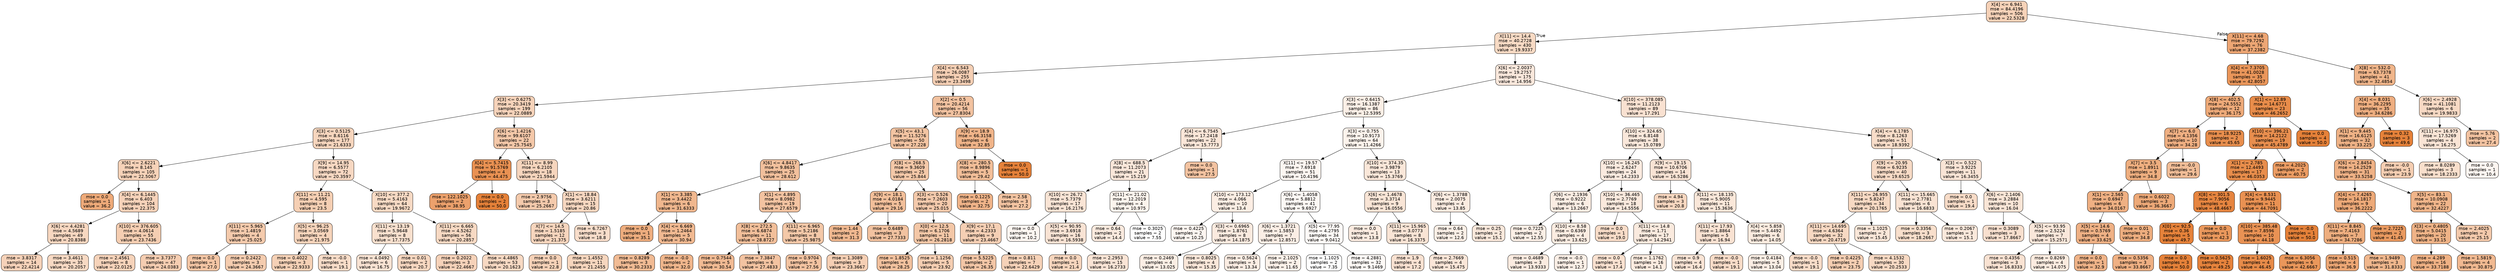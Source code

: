 digraph Tree {
node [shape=box, style="filled, rounded", color="black", fontname=helvetica] ;
edge [fontname=helvetica] ;
0 [label="X[4] <= 6.941\nmse = 84.4196\nsamples = 506\nvalue = 22.5328", fillcolor="#e581395b"] ;
1 [label="X[11] <= 14.4\nmse = 40.2728\nsamples = 430\nvalue = 19.9337", fillcolor="#e581394b"] ;
0 -> 1 [labeldistance=2.5, labelangle=45, headlabel="True"] ;
2 [label="X[4] <= 6.543\nmse = 26.0087\nsamples = 255\nvalue = 23.3498", fillcolor="#e5813960"] ;
1 -> 2 ;
3 [label="X[3] <= 0.6275\nmse = 20.3419\nsamples = 199\nvalue = 22.0889", fillcolor="#e5813958"] ;
2 -> 3 ;
4 [label="X[3] <= 0.5125\nmse = 8.6116\nsamples = 177\nvalue = 21.6333", fillcolor="#e5813955"] ;
3 -> 4 ;
5 [label="X[6] <= 2.6221\nmse = 8.145\nsamples = 105\nvalue = 22.5067", fillcolor="#e581395b"] ;
4 -> 5 ;
6 [label="mse = 0.0\nsamples = 1\nvalue = 36.2", fillcolor="#e58139ac"] ;
5 -> 6 ;
7 [label="X[4] <= 6.1445\nmse = 6.403\nsamples = 104\nvalue = 22.375", fillcolor="#e581395a"] ;
5 -> 7 ;
8 [label="X[6] <= 4.4281\nmse = 4.5689\nsamples = 49\nvalue = 20.8388", fillcolor="#e5813951"] ;
7 -> 8 ;
9 [label="mse = 3.8317\nsamples = 14\nvalue = 22.4214", fillcolor="#e581395a"] ;
8 -> 9 ;
10 [label="mse = 3.4611\nsamples = 35\nvalue = 20.2057", fillcolor="#e581394d"] ;
8 -> 10 ;
11 [label="X[10] <= 376.605\nmse = 4.0614\nsamples = 55\nvalue = 23.7436", fillcolor="#e5813962"] ;
7 -> 11 ;
12 [label="mse = 2.4561\nsamples = 8\nvalue = 22.0125", fillcolor="#e5813958"] ;
11 -> 12 ;
13 [label="mse = 3.7377\nsamples = 47\nvalue = 24.0383", fillcolor="#e5813964"] ;
11 -> 13 ;
14 [label="X[9] <= 14.95\nmse = 6.5577\nsamples = 72\nvalue = 20.3597", fillcolor="#e581394e"] ;
4 -> 14 ;
15 [label="X[11] <= 11.21\nmse = 4.595\nsamples = 8\nvalue = 23.5", fillcolor="#e5813961"] ;
14 -> 15 ;
16 [label="X[11] <= 5.965\nmse = 1.4819\nsamples = 4\nvalue = 25.025", fillcolor="#e581396a"] ;
15 -> 16 ;
17 [label="mse = 0.0\nsamples = 1\nvalue = 27.0", fillcolor="#e5813975"] ;
16 -> 17 ;
18 [label="mse = 0.2422\nsamples = 3\nvalue = 24.3667", fillcolor="#e5813966"] ;
16 -> 18 ;
19 [label="X[5] <= 96.25\nmse = 3.0569\nsamples = 4\nvalue = 21.975", fillcolor="#e5813957"] ;
15 -> 19 ;
20 [label="mse = 0.4022\nsamples = 3\nvalue = 22.9333", fillcolor="#e581395d"] ;
19 -> 20 ;
21 [label="mse = -0.0\nsamples = 1\nvalue = 19.1", fillcolor="#e5813946"] ;
19 -> 21 ;
22 [label="X[10] <= 377.2\nmse = 5.4163\nsamples = 64\nvalue = 19.9672", fillcolor="#e581394b"] ;
14 -> 22 ;
23 [label="X[11] <= 13.19\nmse = 5.9648\nsamples = 8\nvalue = 17.7375", fillcolor="#e581393e"] ;
22 -> 23 ;
24 [label="mse = 4.0492\nsamples = 6\nvalue = 16.75", fillcolor="#e5813938"] ;
23 -> 24 ;
25 [label="mse = 0.01\nsamples = 2\nvalue = 20.7", fillcolor="#e5813950"] ;
23 -> 25 ;
26 [label="X[11] <= 6.665\nmse = 4.5262\nsamples = 56\nvalue = 20.2857", fillcolor="#e581394d"] ;
22 -> 26 ;
27 [label="mse = 0.2022\nsamples = 3\nvalue = 22.4667", fillcolor="#e581395a"] ;
26 -> 27 ;
28 [label="mse = 4.4865\nsamples = 53\nvalue = 20.1623", fillcolor="#e581394d"] ;
26 -> 28 ;
29 [label="X[6] <= 1.4216\nmse = 99.6107\nsamples = 22\nvalue = 25.7545", fillcolor="#e581396e"] ;
3 -> 29 ;
30 [label="X[4] <= 5.7415\nmse = 91.5769\nsamples = 4\nvalue = 44.475", fillcolor="#e58139de"] ;
29 -> 30 ;
31 [label="mse = 122.1025\nsamples = 2\nvalue = 38.95", fillcolor="#e58139bd"] ;
30 -> 31 ;
32 [label="mse = 0.0\nsamples = 2\nvalue = 50.0", fillcolor="#e58139ff"] ;
30 -> 32 ;
33 [label="X[11] <= 8.99\nmse = 6.2105\nsamples = 18\nvalue = 21.5944", fillcolor="#e5813955"] ;
29 -> 33 ;
34 [label="mse = 2.9756\nsamples = 3\nvalue = 25.2667", fillcolor="#e581396b"] ;
33 -> 34 ;
35 [label="X[1] <= 18.84\nmse = 3.6211\nsamples = 15\nvalue = 20.86", fillcolor="#e5813951"] ;
33 -> 35 ;
36 [label="X[7] <= 14.5\nmse = 1.5185\nsamples = 12\nvalue = 21.375", fillcolor="#e5813954"] ;
35 -> 36 ;
37 [label="mse = 0.0\nsamples = 1\nvalue = 22.8", fillcolor="#e581395c"] ;
36 -> 37 ;
38 [label="mse = 1.4552\nsamples = 11\nvalue = 21.2455", fillcolor="#e5813953"] ;
36 -> 38 ;
39 [label="mse = 6.7267\nsamples = 3\nvalue = 18.8", fillcolor="#e5813944"] ;
35 -> 39 ;
40 [label="X[2] <= 0.5\nmse = 20.4214\nsamples = 56\nvalue = 27.8304", fillcolor="#e581397a"] ;
2 -> 40 ;
41 [label="X[5] <= 43.1\nmse = 11.5276\nsamples = 50\nvalue = 27.228", fillcolor="#e5813977"] ;
40 -> 41 ;
42 [label="X[6] <= 4.8417\nmse = 9.8635\nsamples = 25\nvalue = 28.612", fillcolor="#e581397f"] ;
41 -> 42 ;
43 [label="X[1] <= 3.385\nmse = 3.4422\nsamples = 6\nvalue = 31.6333", fillcolor="#e5813991"] ;
42 -> 43 ;
44 [label="mse = 0.0\nsamples = 1\nvalue = 35.1", fillcolor="#e58139a6"] ;
43 -> 44 ;
45 [label="X[4] <= 6.669\nmse = 1.2464\nsamples = 5\nvalue = 30.94", fillcolor="#e581398d"] ;
43 -> 45 ;
46 [label="mse = 0.8289\nsamples = 3\nvalue = 30.2333", fillcolor="#e5813989"] ;
45 -> 46 ;
47 [label="mse = -0.0\nsamples = 2\nvalue = 32.0", fillcolor="#e5813993"] ;
45 -> 47 ;
48 [label="X[1] <= 4.895\nmse = 8.0982\nsamples = 19\nvalue = 27.6579", fillcolor="#e5813979"] ;
42 -> 48 ;
49 [label="X[8] <= 272.5\nmse = 6.6874\nsamples = 11\nvalue = 28.8727", fillcolor="#e5813981"] ;
48 -> 49 ;
50 [label="mse = 0.7544\nsamples = 5\nvalue = 30.54", fillcolor="#e581398b"] ;
49 -> 50 ;
51 [label="mse = 7.3847\nsamples = 6\nvalue = 27.4833", fillcolor="#e5813978"] ;
49 -> 51 ;
52 [label="X[11] <= 6.965\nmse = 5.2186\nsamples = 8\nvalue = 25.9875", fillcolor="#e581396f"] ;
48 -> 52 ;
53 [label="mse = 0.9704\nsamples = 5\nvalue = 27.56", fillcolor="#e5813979"] ;
52 -> 53 ;
54 [label="mse = 1.3089\nsamples = 3\nvalue = 23.3667", fillcolor="#e5813960"] ;
52 -> 54 ;
55 [label="X[8] <= 268.5\nmse = 9.3609\nsamples = 25\nvalue = 25.844", fillcolor="#e581396f"] ;
41 -> 55 ;
56 [label="X[9] <= 18.1\nmse = 4.0184\nsamples = 5\nvalue = 29.16", fillcolor="#e5813982"] ;
55 -> 56 ;
57 [label="mse = 1.44\nsamples = 2\nvalue = 31.3", fillcolor="#e581398f"] ;
56 -> 57 ;
58 [label="mse = 0.6489\nsamples = 3\nvalue = 27.7333", fillcolor="#e581397a"] ;
56 -> 58 ;
59 [label="X[3] <= 0.526\nmse = 7.2603\nsamples = 20\nvalue = 25.015", fillcolor="#e581396a"] ;
55 -> 59 ;
60 [label="X[0] <= 12.5\nmse = 6.1706\nsamples = 11\nvalue = 26.2818", fillcolor="#e5813971"] ;
59 -> 60 ;
61 [label="mse = 1.8525\nsamples = 6\nvalue = 28.25", fillcolor="#e581397d"] ;
60 -> 61 ;
62 [label="mse = 1.1256\nsamples = 5\nvalue = 23.92", fillcolor="#e5813963"] ;
60 -> 62 ;
63 [label="X[9] <= 17.1\nmse = 4.2333\nsamples = 9\nvalue = 23.4667", fillcolor="#e5813960"] ;
59 -> 63 ;
64 [label="mse = 5.5225\nsamples = 2\nvalue = 26.35", fillcolor="#e5813972"] ;
63 -> 64 ;
65 [label="mse = 0.811\nsamples = 7\nvalue = 22.6429", fillcolor="#e581395b"] ;
63 -> 65 ;
66 [label="X[9] <= 18.9\nmse = 66.3158\nsamples = 6\nvalue = 32.85", fillcolor="#e5813998"] ;
40 -> 66 ;
67 [label="X[8] <= 280.5\nmse = 8.9896\nsamples = 5\nvalue = 29.42", fillcolor="#e5813984"] ;
66 -> 67 ;
68 [label="mse = 0.1225\nsamples = 2\nvalue = 32.75", fillcolor="#e5813998"] ;
67 -> 68 ;
69 [label="mse = 2.58\nsamples = 3\nvalue = 27.2", fillcolor="#e5813977"] ;
67 -> 69 ;
70 [label="mse = 0.0\nsamples = 1\nvalue = 50.0", fillcolor="#e58139ff"] ;
66 -> 70 ;
71 [label="X[6] <= 2.0037\nmse = 19.2757\nsamples = 175\nvalue = 14.956", fillcolor="#e581392d"] ;
1 -> 71 ;
72 [label="X[3] <= 0.6415\nmse = 16.1387\nsamples = 86\nvalue = 12.5395", fillcolor="#e581391f"] ;
71 -> 72 ;
73 [label="X[4] <= 6.7545\nmse = 17.2418\nsamples = 22\nvalue = 15.7773", fillcolor="#e5813932"] ;
72 -> 73 ;
74 [label="X[8] <= 688.5\nmse = 11.2073\nsamples = 21\nvalue = 15.219", fillcolor="#e581392f"] ;
73 -> 74 ;
75 [label="X[10] <= 26.72\nmse = 5.7379\nsamples = 17\nvalue = 16.2176", fillcolor="#e5813935"] ;
74 -> 75 ;
76 [label="mse = 0.0\nsamples = 1\nvalue = 10.2", fillcolor="#e5813911"] ;
75 -> 76 ;
77 [label="X[5] <= 90.95\nmse = 3.6918\nsamples = 16\nvalue = 16.5938", fillcolor="#e5813937"] ;
75 -> 77 ;
78 [label="mse = 0.0\nsamples = 1\nvalue = 21.4", fillcolor="#e5813954"] ;
77 -> 78 ;
79 [label="mse = 2.2953\nsamples = 15\nvalue = 16.2733", fillcolor="#e5813935"] ;
77 -> 79 ;
80 [label="X[11] <= 21.02\nmse = 12.2019\nsamples = 4\nvalue = 10.975", fillcolor="#e5813916"] ;
74 -> 80 ;
81 [label="mse = 0.64\nsamples = 2\nvalue = 14.4", fillcolor="#e581392a"] ;
80 -> 81 ;
82 [label="mse = 0.3025\nsamples = 2\nvalue = 7.55", fillcolor="#e5813901"] ;
80 -> 82 ;
83 [label="mse = 0.0\nsamples = 1\nvalue = 27.5", fillcolor="#e5813978"] ;
73 -> 83 ;
84 [label="X[3] <= 0.755\nmse = 10.9173\nsamples = 64\nvalue = 11.4266", fillcolor="#e5813918"] ;
72 -> 84 ;
85 [label="X[11] <= 19.57\nmse = 7.6918\nsamples = 51\nvalue = 10.4196", fillcolor="#e5813912"] ;
84 -> 85 ;
86 [label="X[10] <= 173.12\nmse = 4.066\nsamples = 10\nvalue = 13.4", fillcolor="#e5813924"] ;
85 -> 86 ;
87 [label="mse = 0.4225\nsamples = 2\nvalue = 10.25", fillcolor="#e5813911"] ;
86 -> 87 ;
88 [label="X[3] <= 0.6965\nmse = 1.8761\nsamples = 8\nvalue = 14.1875", fillcolor="#e5813929"] ;
86 -> 88 ;
89 [label="mse = 0.2469\nsamples = 4\nvalue = 13.025", fillcolor="#e5813922"] ;
88 -> 89 ;
90 [label="mse = 0.8025\nsamples = 4\nvalue = 15.35", fillcolor="#e5813930"] ;
88 -> 90 ;
91 [label="X[6] <= 1.4058\nmse = 5.8812\nsamples = 41\nvalue = 9.6927", fillcolor="#e581390e"] ;
85 -> 91 ;
92 [label="X[6] <= 1.3721\nmse = 1.5853\nsamples = 7\nvalue = 12.8571", fillcolor="#e5813921"] ;
91 -> 92 ;
93 [label="mse = 0.5624\nsamples = 5\nvalue = 13.34", fillcolor="#e5813924"] ;
92 -> 93 ;
94 [label="mse = 2.1025\nsamples = 2\nvalue = 11.65", fillcolor="#e581391a"] ;
92 -> 94 ;
95 [label="X[5] <= 77.95\nmse = 4.2795\nsamples = 34\nvalue = 9.0412", fillcolor="#e581390a"] ;
91 -> 95 ;
96 [label="mse = 1.1025\nsamples = 2\nvalue = 7.35", fillcolor="#e5813900"] ;
95 -> 96 ;
97 [label="mse = 4.2881\nsamples = 32\nvalue = 9.1469", fillcolor="#e581390b"] ;
95 -> 97 ;
98 [label="X[10] <= 374.35\nmse = 3.9879\nsamples = 13\nvalue = 15.3769", fillcolor="#e5813930"] ;
84 -> 98 ;
99 [label="X[6] <= 1.4678\nmse = 3.3714\nsamples = 9\nvalue = 16.0556", fillcolor="#e5813934"] ;
98 -> 99 ;
100 [label="mse = 0.0\nsamples = 1\nvalue = 13.8", fillcolor="#e5813927"] ;
99 -> 100 ;
101 [label="X[11] <= 15.965\nmse = 3.0773\nsamples = 8\nvalue = 16.3375", fillcolor="#e5813936"] ;
99 -> 101 ;
102 [label="mse = 1.9\nsamples = 4\nvalue = 17.2", fillcolor="#e581393b"] ;
101 -> 102 ;
103 [label="mse = 2.7669\nsamples = 4\nvalue = 15.475", fillcolor="#e5813931"] ;
101 -> 103 ;
104 [label="X[6] <= 1.3788\nmse = 2.0075\nsamples = 4\nvalue = 13.85", fillcolor="#e5813927"] ;
98 -> 104 ;
105 [label="mse = 0.64\nsamples = 2\nvalue = 12.6", fillcolor="#e581391f"] ;
104 -> 105 ;
106 [label="mse = 0.25\nsamples = 2\nvalue = 15.1", fillcolor="#e581392e"] ;
104 -> 106 ;
107 [label="X[10] <= 378.085\nmse = 11.2123\nsamples = 89\nvalue = 17.291", fillcolor="#e581393b"] ;
71 -> 107 ;
108 [label="X[10] <= 324.65\nmse = 6.8148\nsamples = 38\nvalue = 15.0789", fillcolor="#e581392e"] ;
107 -> 108 ;
109 [label="X[10] <= 16.245\nmse = 2.6247\nsamples = 24\nvalue = 14.2333", fillcolor="#e5813929"] ;
108 -> 109 ;
110 [label="X[6] <= 2.1936\nmse = 0.9222\nsamples = 6\nvalue = 13.2667", fillcolor="#e5813923"] ;
109 -> 110 ;
111 [label="mse = 0.7225\nsamples = 2\nvalue = 12.55", fillcolor="#e581391f"] ;
110 -> 111 ;
112 [label="X[10] <= 8.58\nmse = 0.6369\nsamples = 4\nvalue = 13.625", fillcolor="#e5813926"] ;
110 -> 112 ;
113 [label="mse = 0.4689\nsamples = 3\nvalue = 13.9333", fillcolor="#e5813927"] ;
112 -> 113 ;
114 [label="mse = -0.0\nsamples = 1\nvalue = 12.7", fillcolor="#e5813920"] ;
112 -> 114 ;
115 [label="X[10] <= 36.465\nmse = 2.7769\nsamples = 18\nvalue = 14.5556", fillcolor="#e581392b"] ;
109 -> 115 ;
116 [label="mse = 0.0\nsamples = 1\nvalue = 19.0", fillcolor="#e5813946"] ;
115 -> 116 ;
117 [label="X[11] <= 14.8\nmse = 1.71\nsamples = 17\nvalue = 14.2941", fillcolor="#e581392a"] ;
115 -> 117 ;
118 [label="mse = 0.0\nsamples = 1\nvalue = 17.4", fillcolor="#e581393c"] ;
117 -> 118 ;
119 [label="mse = 1.1762\nsamples = 16\nvalue = 14.1", fillcolor="#e5813928"] ;
117 -> 119 ;
120 [label="X[9] <= 19.15\nmse = 10.6706\nsamples = 14\nvalue = 16.5286", fillcolor="#e5813937"] ;
108 -> 120 ;
121 [label="mse = 4.94\nsamples = 3\nvalue = 20.8", fillcolor="#e5813950"] ;
120 -> 121 ;
122 [label="X[11] <= 18.135\nmse = 5.9005\nsamples = 11\nvalue = 15.3636", fillcolor="#e5813930"] ;
120 -> 122 ;
123 [label="X[11] <= 17.93\nmse = 1.8864\nsamples = 5\nvalue = 16.94", fillcolor="#e5813939"] ;
122 -> 123 ;
124 [label="mse = 0.9\nsamples = 4\nvalue = 16.4", fillcolor="#e5813936"] ;
123 -> 124 ;
125 [label="mse = -0.0\nsamples = 1\nvalue = 19.1", fillcolor="#e5813946"] ;
123 -> 125 ;
126 [label="X[4] <= 5.858\nmse = 5.4492\nsamples = 6\nvalue = 14.05", fillcolor="#e5813928"] ;
122 -> 126 ;
127 [label="mse = 0.4184\nsamples = 5\nvalue = 13.04", fillcolor="#e5813922"] ;
126 -> 127 ;
128 [label="mse = -0.0\nsamples = 1\nvalue = 19.1", fillcolor="#e5813946"] ;
126 -> 128 ;
129 [label="X[4] <= 6.1785\nmse = 8.1263\nsamples = 51\nvalue = 18.9392", fillcolor="#e5813945"] ;
107 -> 129 ;
130 [label="X[9] <= 20.95\nmse = 6.9235\nsamples = 40\nvalue = 19.6525", fillcolor="#e581394a"] ;
129 -> 130 ;
131 [label="X[11] <= 26.955\nmse = 5.8247\nsamples = 34\nvalue = 20.1765", fillcolor="#e581394d"] ;
130 -> 131 ;
132 [label="X[11] <= 14.695\nmse = 4.6364\nsamples = 32\nvalue = 20.4719", fillcolor="#e581394e"] ;
131 -> 132 ;
133 [label="mse = 0.4225\nsamples = 2\nvalue = 23.75", fillcolor="#e5813962"] ;
132 -> 133 ;
134 [label="mse = 4.1532\nsamples = 30\nvalue = 20.2533", fillcolor="#e581394d"] ;
132 -> 134 ;
135 [label="mse = 1.1025\nsamples = 2\nvalue = 15.45", fillcolor="#e5813930"] ;
131 -> 135 ;
136 [label="X[11] <= 15.665\nmse = 2.7781\nsamples = 6\nvalue = 16.6833", fillcolor="#e5813938"] ;
130 -> 136 ;
137 [label="mse = 0.3356\nsamples = 3\nvalue = 18.2667", fillcolor="#e5813941"] ;
136 -> 137 ;
138 [label="mse = 0.2067\nsamples = 3\nvalue = 15.1", fillcolor="#e581392e"] ;
136 -> 138 ;
139 [label="X[3] <= 0.522\nmse = 3.9225\nsamples = 11\nvalue = 16.3455", fillcolor="#e5813936"] ;
129 -> 139 ;
140 [label="mse = 0.0\nsamples = 1\nvalue = 19.4", fillcolor="#e5813948"] ;
139 -> 140 ;
141 [label="X[6] <= 2.1406\nmse = 3.2884\nsamples = 10\nvalue = 16.04", fillcolor="#e5813934"] ;
139 -> 141 ;
142 [label="mse = 0.3089\nsamples = 3\nvalue = 17.8667", fillcolor="#e581393f"] ;
141 -> 142 ;
143 [label="X[5] <= 93.95\nmse = 2.5224\nsamples = 7\nvalue = 15.2571", fillcolor="#e581392f"] ;
141 -> 143 ;
144 [label="mse = 0.4356\nsamples = 3\nvalue = 16.8333", fillcolor="#e5813939"] ;
143 -> 144 ;
145 [label="mse = 0.8269\nsamples = 4\nvalue = 14.075", fillcolor="#e5813928"] ;
143 -> 145 ;
146 [label="X[11] <= 4.68\nmse = 79.7292\nsamples = 76\nvalue = 37.2382", fillcolor="#e58139b3"] ;
0 -> 146 [labeldistance=2.5, labelangle=-45, headlabel="False"] ;
147 [label="X[4] <= 7.3705\nmse = 41.0028\nsamples = 35\nvalue = 42.8057", fillcolor="#e58139d4"] ;
146 -> 147 ;
148 [label="X[8] <= 402.5\nmse = 24.5552\nsamples = 12\nvalue = 36.175", fillcolor="#e58139ac"] ;
147 -> 148 ;
149 [label="X[7] <= 6.0\nmse = 4.1356\nsamples = 10\nvalue = 34.28", fillcolor="#e58139a1"] ;
148 -> 149 ;
150 [label="X[7] <= 3.5\nmse = 1.8911\nsamples = 9\nvalue = 34.8", fillcolor="#e58139a4"] ;
149 -> 150 ;
151 [label="X[1] <= 2.565\nmse = 0.6947\nsamples = 6\nvalue = 34.0167", fillcolor="#e581399f"] ;
150 -> 151 ;
152 [label="X[5] <= 14.6\nmse = 0.5769\nsamples = 4\nvalue = 33.625", fillcolor="#e581399d"] ;
151 -> 152 ;
153 [label="mse = 0.0\nsamples = 1\nvalue = 32.9", fillcolor="#e5813999"] ;
152 -> 153 ;
154 [label="mse = 0.5356\nsamples = 3\nvalue = 33.8667", fillcolor="#e581399f"] ;
152 -> 154 ;
155 [label="mse = 0.01\nsamples = 2\nvalue = 34.8", fillcolor="#e58139a4"] ;
151 -> 155 ;
156 [label="mse = 0.6022\nsamples = 3\nvalue = 36.3667", fillcolor="#e58139ad"] ;
150 -> 156 ;
157 [label="mse = -0.0\nsamples = 1\nvalue = 29.6", fillcolor="#e5813985"] ;
149 -> 157 ;
158 [label="mse = 18.9225\nsamples = 2\nvalue = 45.65", fillcolor="#e58139e5"] ;
148 -> 158 ;
159 [label="X[1] <= 12.89\nmse = 14.6771\nsamples = 23\nvalue = 46.2652", fillcolor="#e58139e9"] ;
147 -> 159 ;
160 [label="X[10] <= 396.21\nmse = 14.2122\nsamples = 19\nvalue = 45.4789", fillcolor="#e58139e4"] ;
159 -> 160 ;
161 [label="X[1] <= 2.785\nmse = 12.4493\nsamples = 17\nvalue = 46.0353", fillcolor="#e58139e7"] ;
160 -> 161 ;
162 [label="X[8] <= 301.5\nmse = 7.9056\nsamples = 6\nvalue = 48.4667", fillcolor="#e58139f6"] ;
161 -> 162 ;
163 [label="X[0] <= 92.5\nmse = 0.36\nsamples = 5\nvalue = 49.7", fillcolor="#e58139fd"] ;
162 -> 163 ;
164 [label="mse = 0.0\nsamples = 3\nvalue = 50.0", fillcolor="#e58139ff"] ;
163 -> 164 ;
165 [label="mse = 0.5625\nsamples = 2\nvalue = 49.25", fillcolor="#e58139fb"] ;
163 -> 165 ;
166 [label="mse = 0.0\nsamples = 1\nvalue = 42.3", fillcolor="#e58139d1"] ;
162 -> 166 ;
167 [label="X[4] <= 8.531\nmse = 9.9445\nsamples = 11\nvalue = 44.7091", fillcolor="#e58139df"] ;
161 -> 167 ;
168 [label="X[10] <= 385.48\nmse = 7.8596\nsamples = 10\nvalue = 44.18", fillcolor="#e58139dc"] ;
167 -> 168 ;
169 [label="mse = 1.6025\nsamples = 4\nvalue = 46.45", fillcolor="#e58139ea"] ;
168 -> 169 ;
170 [label="mse = 6.3056\nsamples = 6\nvalue = 42.6667", fillcolor="#e58139d3"] ;
168 -> 170 ;
171 [label="mse = -0.0\nsamples = 1\nvalue = 50.0", fillcolor="#e58139ff"] ;
167 -> 171 ;
172 [label="mse = 4.2025\nsamples = 2\nvalue = 40.75", fillcolor="#e58139c8"] ;
160 -> 172 ;
173 [label="mse = 0.0\nsamples = 4\nvalue = 50.0", fillcolor="#e58139ff"] ;
159 -> 173 ;
174 [label="X[8] <= 532.0\nmse = 63.7378\nsamples = 41\nvalue = 32.4854", fillcolor="#e5813996"] ;
146 -> 174 ;
175 [label="X[4] <= 8.031\nmse = 36.2295\nsamples = 35\nvalue = 34.6286", fillcolor="#e58139a3"] ;
174 -> 175 ;
176 [label="X[1] <= 9.445\nmse = 16.6125\nsamples = 32\nvalue = 33.225", fillcolor="#e581399b"] ;
175 -> 176 ;
177 [label="X[6] <= 2.8454\nmse = 14.2529\nsamples = 31\nvalue = 33.5258", fillcolor="#e581399d"] ;
176 -> 177 ;
178 [label="X[4] <= 7.4265\nmse = 14.1817\nsamples = 9\nvalue = 36.2222", fillcolor="#e58139ad"] ;
177 -> 178 ;
179 [label="X[11] <= 8.845\nmse = 7.4163\nsamples = 7\nvalue = 34.7286", fillcolor="#e58139a4"] ;
178 -> 179 ;
180 [label="mse = 0.515\nsamples = 4\nvalue = 36.9", fillcolor="#e58139b1"] ;
179 -> 180 ;
181 [label="mse = 1.9489\nsamples = 3\nvalue = 31.8333", fillcolor="#e5813992"] ;
179 -> 181 ;
182 [label="mse = 2.7225\nsamples = 2\nvalue = 41.45", fillcolor="#e58139cc"] ;
178 -> 182 ;
183 [label="X[5] <= 83.1\nmse = 10.0908\nsamples = 22\nvalue = 32.4227", fillcolor="#e5813996"] ;
177 -> 183 ;
184 [label="X[3] <= 0.4805\nmse = 5.0415\nsamples = 20\nvalue = 33.15", fillcolor="#e581399a"] ;
183 -> 184 ;
185 [label="mse = 4.289\nsamples = 16\nvalue = 33.7188", fillcolor="#e581399e"] ;
184 -> 185 ;
186 [label="mse = 1.5819\nsamples = 4\nvalue = 30.875", fillcolor="#e581398d"] ;
184 -> 186 ;
187 [label="mse = 2.4025\nsamples = 2\nvalue = 25.15", fillcolor="#e581396a"] ;
183 -> 187 ;
188 [label="mse = -0.0\nsamples = 1\nvalue = 23.9", fillcolor="#e5813963"] ;
176 -> 188 ;
189 [label="mse = 0.32\nsamples = 3\nvalue = 49.6", fillcolor="#e58139fd"] ;
175 -> 189 ;
190 [label="X[6] <= 2.4928\nmse = 41.1081\nsamples = 6\nvalue = 19.9833", fillcolor="#e581394c"] ;
174 -> 190 ;
191 [label="X[11] <= 16.975\nmse = 17.5269\nsamples = 4\nvalue = 16.275", fillcolor="#e5813935"] ;
190 -> 191 ;
192 [label="mse = 8.0289\nsamples = 3\nvalue = 18.2333", fillcolor="#e5813941"] ;
191 -> 192 ;
193 [label="mse = 0.0\nsamples = 1\nvalue = 10.4", fillcolor="#e5813912"] ;
191 -> 193 ;
194 [label="mse = 5.76\nsamples = 2\nvalue = 27.4", fillcolor="#e5813978"] ;
190 -> 194 ;
}